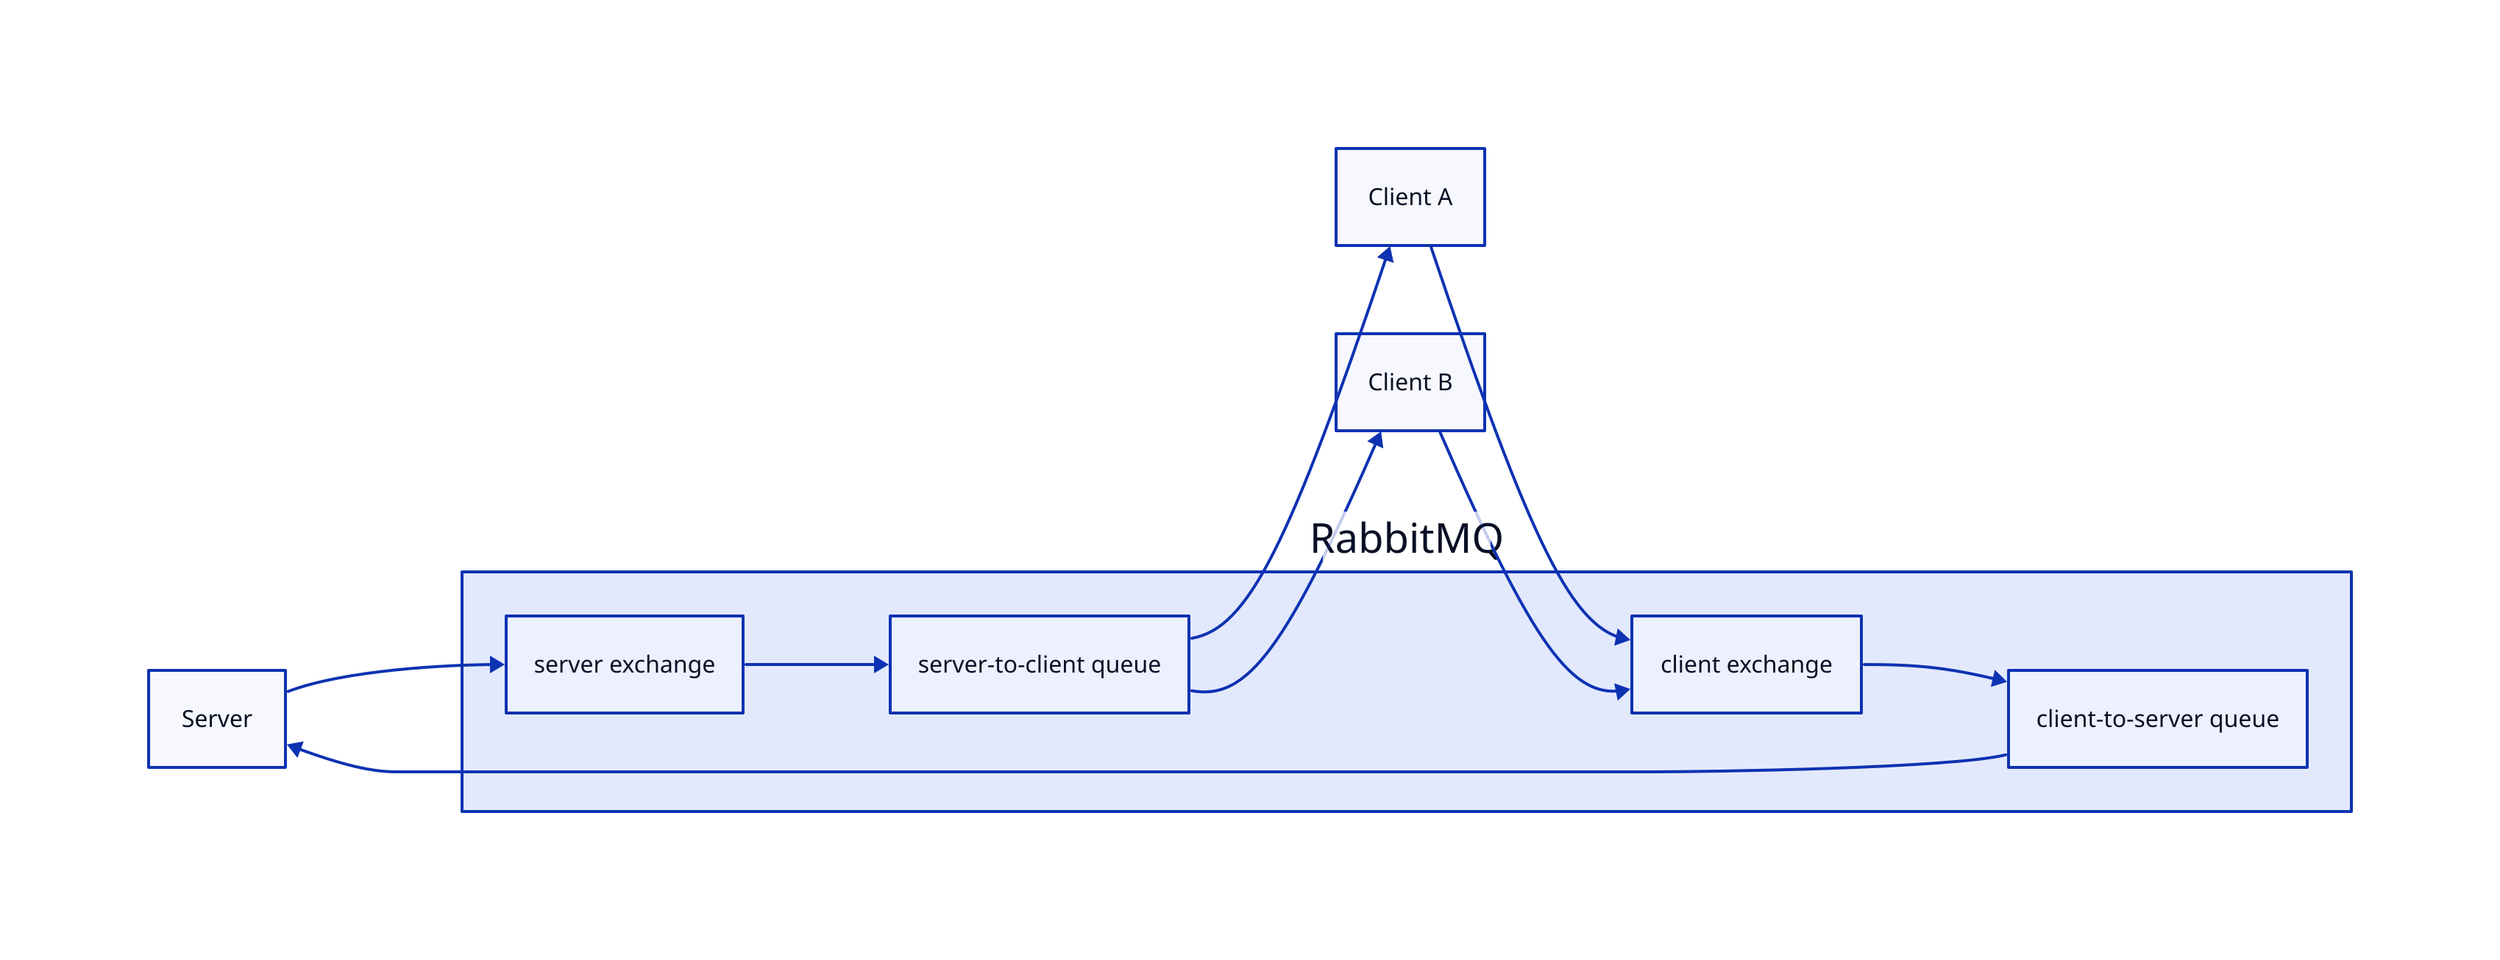 direction: right

server: Server

broker: RabbitMQ {
  server-exchange: server exchange
  server-queue: server-to-client queue
  server-exchange -> server-queue
  client-exchange: client exchange
  client-queue: client-to-server queue
  client-queue <- client-exchange
}

server -> broker.server-exchange
server <- broker.client-queue

client-a: Client A
broker.server-queue -> client-a
broker.client-exchange <- client-a

client-b: Client B
broker.client-exchange <- client-b
broker.server-queue -> client-b
